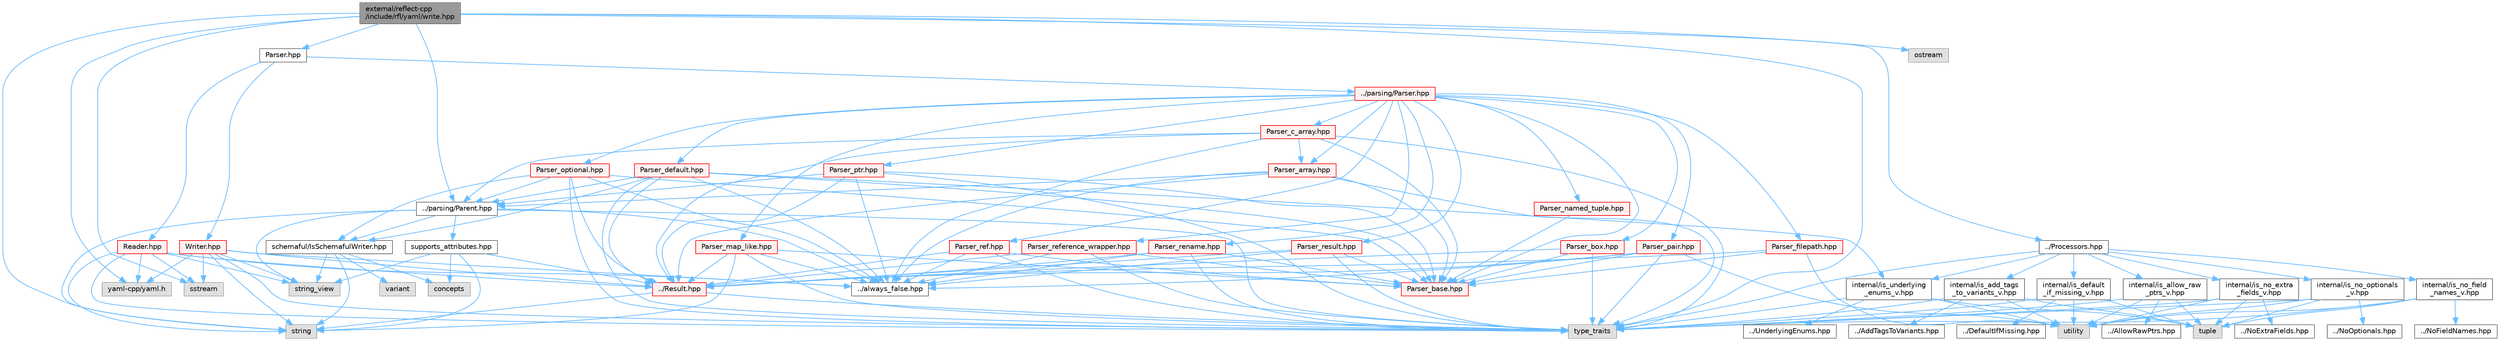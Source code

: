 digraph "external/reflect-cpp/include/rfl/yaml/write.hpp"
{
 // LATEX_PDF_SIZE
  bgcolor="transparent";
  edge [fontname=Helvetica,fontsize=10,labelfontname=Helvetica,labelfontsize=10];
  node [fontname=Helvetica,fontsize=10,shape=box,height=0.2,width=0.4];
  Node1 [id="Node000001",label="external/reflect-cpp\l/include/rfl/yaml/write.hpp",height=0.2,width=0.4,color="gray40", fillcolor="grey60", style="filled", fontcolor="black",tooltip=" "];
  Node1 -> Node2 [id="edge1_Node000001_Node000002",color="steelblue1",style="solid",tooltip=" "];
  Node2 [id="Node000002",label="yaml-cpp/yaml.h",height=0.2,width=0.4,color="grey60", fillcolor="#E0E0E0", style="filled",tooltip=" "];
  Node1 -> Node3 [id="edge2_Node000001_Node000003",color="steelblue1",style="solid",tooltip=" "];
  Node3 [id="Node000003",label="ostream",height=0.2,width=0.4,color="grey60", fillcolor="#E0E0E0", style="filled",tooltip=" "];
  Node1 -> Node4 [id="edge3_Node000001_Node000004",color="steelblue1",style="solid",tooltip=" "];
  Node4 [id="Node000004",label="sstream",height=0.2,width=0.4,color="grey60", fillcolor="#E0E0E0", style="filled",tooltip=" "];
  Node1 -> Node5 [id="edge4_Node000001_Node000005",color="steelblue1",style="solid",tooltip=" "];
  Node5 [id="Node000005",label="string",height=0.2,width=0.4,color="grey60", fillcolor="#E0E0E0", style="filled",tooltip=" "];
  Node1 -> Node6 [id="edge5_Node000001_Node000006",color="steelblue1",style="solid",tooltip=" "];
  Node6 [id="Node000006",label="type_traits",height=0.2,width=0.4,color="grey60", fillcolor="#E0E0E0", style="filled",tooltip=" "];
  Node1 -> Node7 [id="edge6_Node000001_Node000007",color="steelblue1",style="solid",tooltip=" "];
  Node7 [id="Node000007",label="../Processors.hpp",height=0.2,width=0.4,color="grey40", fillcolor="white", style="filled",URL="$_processors_8hpp.html",tooltip=" "];
  Node7 -> Node6 [id="edge7_Node000007_Node000006",color="steelblue1",style="solid",tooltip=" "];
  Node7 -> Node8 [id="edge8_Node000007_Node000008",color="steelblue1",style="solid",tooltip=" "];
  Node8 [id="Node000008",label="internal/is_add_tags\l_to_variants_v.hpp",height=0.2,width=0.4,color="grey40", fillcolor="white", style="filled",URL="$is__add__tags__to__variants__v_8hpp.html",tooltip=" "];
  Node8 -> Node9 [id="edge9_Node000008_Node000009",color="steelblue1",style="solid",tooltip=" "];
  Node9 [id="Node000009",label="tuple",height=0.2,width=0.4,color="grey60", fillcolor="#E0E0E0", style="filled",tooltip=" "];
  Node8 -> Node6 [id="edge10_Node000008_Node000006",color="steelblue1",style="solid",tooltip=" "];
  Node8 -> Node10 [id="edge11_Node000008_Node000010",color="steelblue1",style="solid",tooltip=" "];
  Node10 [id="Node000010",label="utility",height=0.2,width=0.4,color="grey60", fillcolor="#E0E0E0", style="filled",tooltip=" "];
  Node8 -> Node11 [id="edge12_Node000008_Node000011",color="steelblue1",style="solid",tooltip=" "];
  Node11 [id="Node000011",label="../AddTagsToVariants.hpp",height=0.2,width=0.4,color="grey40", fillcolor="white", style="filled",URL="$_add_tags_to_variants_8hpp.html",tooltip=" "];
  Node7 -> Node12 [id="edge13_Node000007_Node000012",color="steelblue1",style="solid",tooltip=" "];
  Node12 [id="Node000012",label="internal/is_allow_raw\l_ptrs_v.hpp",height=0.2,width=0.4,color="grey40", fillcolor="white", style="filled",URL="$is__allow__raw__ptrs__v_8hpp.html",tooltip=" "];
  Node12 -> Node9 [id="edge14_Node000012_Node000009",color="steelblue1",style="solid",tooltip=" "];
  Node12 -> Node6 [id="edge15_Node000012_Node000006",color="steelblue1",style="solid",tooltip=" "];
  Node12 -> Node10 [id="edge16_Node000012_Node000010",color="steelblue1",style="solid",tooltip=" "];
  Node12 -> Node13 [id="edge17_Node000012_Node000013",color="steelblue1",style="solid",tooltip=" "];
  Node13 [id="Node000013",label="../AllowRawPtrs.hpp",height=0.2,width=0.4,color="grey40", fillcolor="white", style="filled",URL="$_allow_raw_ptrs_8hpp.html",tooltip=" "];
  Node7 -> Node14 [id="edge18_Node000007_Node000014",color="steelblue1",style="solid",tooltip=" "];
  Node14 [id="Node000014",label="internal/is_default\l_if_missing_v.hpp",height=0.2,width=0.4,color="grey40", fillcolor="white", style="filled",URL="$is__default__if__missing__v_8hpp.html",tooltip=" "];
  Node14 -> Node9 [id="edge19_Node000014_Node000009",color="steelblue1",style="solid",tooltip=" "];
  Node14 -> Node6 [id="edge20_Node000014_Node000006",color="steelblue1",style="solid",tooltip=" "];
  Node14 -> Node10 [id="edge21_Node000014_Node000010",color="steelblue1",style="solid",tooltip=" "];
  Node14 -> Node15 [id="edge22_Node000014_Node000015",color="steelblue1",style="solid",tooltip=" "];
  Node15 [id="Node000015",label="../DefaultIfMissing.hpp",height=0.2,width=0.4,color="grey40", fillcolor="white", style="filled",URL="$_default_if_missing_8hpp.html",tooltip=" "];
  Node7 -> Node16 [id="edge23_Node000007_Node000016",color="steelblue1",style="solid",tooltip=" "];
  Node16 [id="Node000016",label="internal/is_no_extra\l_fields_v.hpp",height=0.2,width=0.4,color="grey40", fillcolor="white", style="filled",URL="$is__no__extra__fields__v_8hpp.html",tooltip=" "];
  Node16 -> Node9 [id="edge24_Node000016_Node000009",color="steelblue1",style="solid",tooltip=" "];
  Node16 -> Node6 [id="edge25_Node000016_Node000006",color="steelblue1",style="solid",tooltip=" "];
  Node16 -> Node10 [id="edge26_Node000016_Node000010",color="steelblue1",style="solid",tooltip=" "];
  Node16 -> Node17 [id="edge27_Node000016_Node000017",color="steelblue1",style="solid",tooltip=" "];
  Node17 [id="Node000017",label="../NoExtraFields.hpp",height=0.2,width=0.4,color="grey40", fillcolor="white", style="filled",URL="$_no_extra_fields_8hpp.html",tooltip=" "];
  Node7 -> Node18 [id="edge28_Node000007_Node000018",color="steelblue1",style="solid",tooltip=" "];
  Node18 [id="Node000018",label="internal/is_no_field\l_names_v.hpp",height=0.2,width=0.4,color="grey40", fillcolor="white", style="filled",URL="$is__no__field__names__v_8hpp.html",tooltip=" "];
  Node18 -> Node9 [id="edge29_Node000018_Node000009",color="steelblue1",style="solid",tooltip=" "];
  Node18 -> Node6 [id="edge30_Node000018_Node000006",color="steelblue1",style="solid",tooltip=" "];
  Node18 -> Node10 [id="edge31_Node000018_Node000010",color="steelblue1",style="solid",tooltip=" "];
  Node18 -> Node19 [id="edge32_Node000018_Node000019",color="steelblue1",style="solid",tooltip=" "];
  Node19 [id="Node000019",label="../NoFieldNames.hpp",height=0.2,width=0.4,color="grey40", fillcolor="white", style="filled",URL="$_no_field_names_8hpp.html",tooltip=" "];
  Node7 -> Node20 [id="edge33_Node000007_Node000020",color="steelblue1",style="solid",tooltip=" "];
  Node20 [id="Node000020",label="internal/is_no_optionals\l_v.hpp",height=0.2,width=0.4,color="grey40", fillcolor="white", style="filled",URL="$is__no__optionals__v_8hpp.html",tooltip=" "];
  Node20 -> Node9 [id="edge34_Node000020_Node000009",color="steelblue1",style="solid",tooltip=" "];
  Node20 -> Node6 [id="edge35_Node000020_Node000006",color="steelblue1",style="solid",tooltip=" "];
  Node20 -> Node10 [id="edge36_Node000020_Node000010",color="steelblue1",style="solid",tooltip=" "];
  Node20 -> Node21 [id="edge37_Node000020_Node000021",color="steelblue1",style="solid",tooltip=" "];
  Node21 [id="Node000021",label="../NoOptionals.hpp",height=0.2,width=0.4,color="grey40", fillcolor="white", style="filled",URL="$_no_optionals_8hpp.html",tooltip=" "];
  Node7 -> Node22 [id="edge38_Node000007_Node000022",color="steelblue1",style="solid",tooltip=" "];
  Node22 [id="Node000022",label="internal/is_underlying\l_enums_v.hpp",height=0.2,width=0.4,color="grey40", fillcolor="white", style="filled",URL="$is__underlying__enums__v_8hpp.html",tooltip=" "];
  Node22 -> Node9 [id="edge39_Node000022_Node000009",color="steelblue1",style="solid",tooltip=" "];
  Node22 -> Node6 [id="edge40_Node000022_Node000006",color="steelblue1",style="solid",tooltip=" "];
  Node22 -> Node10 [id="edge41_Node000022_Node000010",color="steelblue1",style="solid",tooltip=" "];
  Node22 -> Node23 [id="edge42_Node000022_Node000023",color="steelblue1",style="solid",tooltip=" "];
  Node23 [id="Node000023",label="../UnderlyingEnums.hpp",height=0.2,width=0.4,color="grey40", fillcolor="white", style="filled",URL="$_underlying_enums_8hpp.html",tooltip=" "];
  Node1 -> Node24 [id="edge43_Node000001_Node000024",color="steelblue1",style="solid",tooltip=" "];
  Node24 [id="Node000024",label="../parsing/Parent.hpp",height=0.2,width=0.4,color="grey40", fillcolor="white", style="filled",URL="$_parent_8hpp.html",tooltip=" "];
  Node24 -> Node5 [id="edge44_Node000024_Node000005",color="steelblue1",style="solid",tooltip=" "];
  Node24 -> Node25 [id="edge45_Node000024_Node000025",color="steelblue1",style="solid",tooltip=" "];
  Node25 [id="Node000025",label="string_view",height=0.2,width=0.4,color="grey60", fillcolor="#E0E0E0", style="filled",tooltip=" "];
  Node24 -> Node6 [id="edge46_Node000024_Node000006",color="steelblue1",style="solid",tooltip=" "];
  Node24 -> Node26 [id="edge47_Node000024_Node000026",color="steelblue1",style="solid",tooltip=" "];
  Node26 [id="Node000026",label="../always_false.hpp",height=0.2,width=0.4,color="grey40", fillcolor="white", style="filled",URL="$always__false_8hpp.html",tooltip=" "];
  Node24 -> Node27 [id="edge48_Node000024_Node000027",color="steelblue1",style="solid",tooltip=" "];
  Node27 [id="Node000027",label="schemaful/IsSchemafulWriter.hpp",height=0.2,width=0.4,color="grey40", fillcolor="white", style="filled",URL="$_is_schemaful_writer_8hpp.html",tooltip=" "];
  Node27 -> Node28 [id="edge49_Node000027_Node000028",color="steelblue1",style="solid",tooltip=" "];
  Node28 [id="Node000028",label="concepts",height=0.2,width=0.4,color="grey60", fillcolor="#E0E0E0", style="filled",tooltip=" "];
  Node27 -> Node5 [id="edge50_Node000027_Node000005",color="steelblue1",style="solid",tooltip=" "];
  Node27 -> Node25 [id="edge51_Node000027_Node000025",color="steelblue1",style="solid",tooltip=" "];
  Node27 -> Node29 [id="edge52_Node000027_Node000029",color="steelblue1",style="solid",tooltip=" "];
  Node29 [id="Node000029",label="variant",height=0.2,width=0.4,color="grey60", fillcolor="#E0E0E0", style="filled",tooltip=" "];
  Node24 -> Node30 [id="edge53_Node000024_Node000030",color="steelblue1",style="solid",tooltip=" "];
  Node30 [id="Node000030",label="supports_attributes.hpp",height=0.2,width=0.4,color="grey40", fillcolor="white", style="filled",URL="$supports__attributes_8hpp.html",tooltip=" "];
  Node30 -> Node28 [id="edge54_Node000030_Node000028",color="steelblue1",style="solid",tooltip=" "];
  Node30 -> Node5 [id="edge55_Node000030_Node000005",color="steelblue1",style="solid",tooltip=" "];
  Node30 -> Node25 [id="edge56_Node000030_Node000025",color="steelblue1",style="solid",tooltip=" "];
  Node30 -> Node31 [id="edge57_Node000030_Node000031",color="steelblue1",style="solid",tooltip=" "];
  Node31 [id="Node000031",label="../Result.hpp",height=0.2,width=0.4,color="red", fillcolor="#FFF0F0", style="filled",URL="$_result_8hpp.html",tooltip=" "];
  Node31 -> Node5 [id="edge58_Node000031_Node000005",color="steelblue1",style="solid",tooltip=" "];
  Node31 -> Node6 [id="edge59_Node000031_Node000006",color="steelblue1",style="solid",tooltip=" "];
  Node1 -> Node39 [id="edge60_Node000001_Node000039",color="steelblue1",style="solid",tooltip=" "];
  Node39 [id="Node000039",label="Parser.hpp",height=0.2,width=0.4,color="grey40", fillcolor="white", style="filled",URL="$yaml_2_parser_8hpp.html",tooltip=" "];
  Node39 -> Node40 [id="edge61_Node000039_Node000040",color="steelblue1",style="solid",tooltip=" "];
  Node40 [id="Node000040",label="../parsing/Parser.hpp",height=0.2,width=0.4,color="red", fillcolor="#FFF0F0", style="filled",URL="$parsing_2_parser_8hpp.html",tooltip=" "];
  Node40 -> Node41 [id="edge62_Node000040_Node000041",color="steelblue1",style="solid",tooltip=" "];
  Node41 [id="Node000041",label="Parser_array.hpp",height=0.2,width=0.4,color="red", fillcolor="#FFF0F0", style="filled",URL="$_parser__array_8hpp.html",tooltip=" "];
  Node41 -> Node6 [id="edge63_Node000041_Node000006",color="steelblue1",style="solid",tooltip=" "];
  Node41 -> Node31 [id="edge64_Node000041_Node000031",color="steelblue1",style="solid",tooltip=" "];
  Node41 -> Node26 [id="edge65_Node000041_Node000026",color="steelblue1",style="solid",tooltip=" "];
  Node41 -> Node24 [id="edge66_Node000041_Node000024",color="steelblue1",style="solid",tooltip=" "];
  Node41 -> Node54 [id="edge67_Node000041_Node000054",color="steelblue1",style="solid",tooltip=" "];
  Node54 [id="Node000054",label="Parser_base.hpp",height=0.2,width=0.4,color="red", fillcolor="#FFF0F0", style="filled",URL="$_parser__base_8hpp.html",tooltip=" "];
  Node40 -> Node54 [id="edge68_Node000040_Node000054",color="steelblue1",style="solid",tooltip=" "];
  Node40 -> Node81 [id="edge69_Node000040_Node000081",color="steelblue1",style="solid",tooltip=" "];
  Node81 [id="Node000081",label="Parser_box.hpp",height=0.2,width=0.4,color="red", fillcolor="#FFF0F0", style="filled",URL="$_parser__box_8hpp.html",tooltip=" "];
  Node81 -> Node6 [id="edge70_Node000081_Node000006",color="steelblue1",style="solid",tooltip=" "];
  Node81 -> Node31 [id="edge71_Node000081_Node000031",color="steelblue1",style="solid",tooltip=" "];
  Node81 -> Node54 [id="edge72_Node000081_Node000054",color="steelblue1",style="solid",tooltip=" "];
  Node40 -> Node83 [id="edge73_Node000040_Node000083",color="steelblue1",style="solid",tooltip=" "];
  Node83 [id="Node000083",label="Parser_c_array.hpp",height=0.2,width=0.4,color="red", fillcolor="#FFF0F0", style="filled",URL="$_parser__c__array_8hpp.html",tooltip=" "];
  Node83 -> Node6 [id="edge74_Node000083_Node000006",color="steelblue1",style="solid",tooltip=" "];
  Node83 -> Node31 [id="edge75_Node000083_Node000031",color="steelblue1",style="solid",tooltip=" "];
  Node83 -> Node26 [id="edge76_Node000083_Node000026",color="steelblue1",style="solid",tooltip=" "];
  Node83 -> Node24 [id="edge77_Node000083_Node000024",color="steelblue1",style="solid",tooltip=" "];
  Node83 -> Node41 [id="edge78_Node000083_Node000041",color="steelblue1",style="solid",tooltip=" "];
  Node83 -> Node54 [id="edge79_Node000083_Node000054",color="steelblue1",style="solid",tooltip=" "];
  Node40 -> Node84 [id="edge80_Node000040_Node000084",color="steelblue1",style="solid",tooltip=" "];
  Node84 [id="Node000084",label="Parser_default.hpp",height=0.2,width=0.4,color="red", fillcolor="#FFF0F0", style="filled",URL="$_parser__default_8hpp.html",tooltip=" "];
  Node84 -> Node6 [id="edge81_Node000084_Node000006",color="steelblue1",style="solid",tooltip=" "];
  Node84 -> Node31 [id="edge82_Node000084_Node000031",color="steelblue1",style="solid",tooltip=" "];
  Node84 -> Node26 [id="edge83_Node000084_Node000026",color="steelblue1",style="solid",tooltip=" "];
  Node84 -> Node22 [id="edge84_Node000084_Node000022",color="steelblue1",style="solid",tooltip=" "];
  Node84 -> Node24 [id="edge85_Node000084_Node000024",color="steelblue1",style="solid",tooltip=" "];
  Node84 -> Node54 [id="edge86_Node000084_Node000054",color="steelblue1",style="solid",tooltip=" "];
  Node84 -> Node27 [id="edge87_Node000084_Node000027",color="steelblue1",style="solid",tooltip=" "];
  Node40 -> Node172 [id="edge88_Node000040_Node000172",color="steelblue1",style="solid",tooltip=" "];
  Node172 [id="Node000172",label="Parser_filepath.hpp",height=0.2,width=0.4,color="red", fillcolor="#FFF0F0", style="filled",URL="$_parser__filepath_8hpp.html",tooltip=" "];
  Node172 -> Node10 [id="edge89_Node000172_Node000010",color="steelblue1",style="solid",tooltip=" "];
  Node172 -> Node31 [id="edge90_Node000172_Node000031",color="steelblue1",style="solid",tooltip=" "];
  Node172 -> Node54 [id="edge91_Node000172_Node000054",color="steelblue1",style="solid",tooltip=" "];
  Node40 -> Node174 [id="edge92_Node000040_Node000174",color="steelblue1",style="solid",tooltip=" "];
  Node174 [id="Node000174",label="Parser_map_like.hpp",height=0.2,width=0.4,color="red", fillcolor="#FFF0F0", style="filled",URL="$_parser__map__like_8hpp.html",tooltip=" "];
  Node174 -> Node5 [id="edge93_Node000174_Node000005",color="steelblue1",style="solid",tooltip=" "];
  Node174 -> Node6 [id="edge94_Node000174_Node000006",color="steelblue1",style="solid",tooltip=" "];
  Node174 -> Node31 [id="edge95_Node000174_Node000031",color="steelblue1",style="solid",tooltip=" "];
  Node174 -> Node26 [id="edge96_Node000174_Node000026",color="steelblue1",style="solid",tooltip=" "];
  Node174 -> Node54 [id="edge97_Node000174_Node000054",color="steelblue1",style="solid",tooltip=" "];
  Node40 -> Node179 [id="edge98_Node000040_Node000179",color="steelblue1",style="solid",tooltip=" "];
  Node179 [id="Node000179",label="Parser_named_tuple.hpp",height=0.2,width=0.4,color="red", fillcolor="#FFF0F0", style="filled",URL="$_parser__named__tuple_8hpp.html",tooltip=" "];
  Node179 -> Node54 [id="edge99_Node000179_Node000054",color="steelblue1",style="solid",tooltip=" "];
  Node40 -> Node200 [id="edge100_Node000040_Node000200",color="steelblue1",style="solid",tooltip=" "];
  Node200 [id="Node000200",label="Parser_optional.hpp",height=0.2,width=0.4,color="red", fillcolor="#FFF0F0", style="filled",URL="$_parser__optional_8hpp.html",tooltip=" "];
  Node200 -> Node6 [id="edge101_Node000200_Node000006",color="steelblue1",style="solid",tooltip=" "];
  Node200 -> Node31 [id="edge102_Node000200_Node000031",color="steelblue1",style="solid",tooltip=" "];
  Node200 -> Node26 [id="edge103_Node000200_Node000026",color="steelblue1",style="solid",tooltip=" "];
  Node200 -> Node24 [id="edge104_Node000200_Node000024",color="steelblue1",style="solid",tooltip=" "];
  Node200 -> Node54 [id="edge105_Node000200_Node000054",color="steelblue1",style="solid",tooltip=" "];
  Node200 -> Node27 [id="edge106_Node000200_Node000027",color="steelblue1",style="solid",tooltip=" "];
  Node40 -> Node202 [id="edge107_Node000040_Node000202",color="steelblue1",style="solid",tooltip=" "];
  Node202 [id="Node000202",label="Parser_pair.hpp",height=0.2,width=0.4,color="red", fillcolor="#FFF0F0", style="filled",URL="$_parser__pair_8hpp.html",tooltip=" "];
  Node202 -> Node6 [id="edge108_Node000202_Node000006",color="steelblue1",style="solid",tooltip=" "];
  Node202 -> Node10 [id="edge109_Node000202_Node000010",color="steelblue1",style="solid",tooltip=" "];
  Node202 -> Node31 [id="edge110_Node000202_Node000031",color="steelblue1",style="solid",tooltip=" "];
  Node202 -> Node26 [id="edge111_Node000202_Node000026",color="steelblue1",style="solid",tooltip=" "];
  Node202 -> Node54 [id="edge112_Node000202_Node000054",color="steelblue1",style="solid",tooltip=" "];
  Node40 -> Node203 [id="edge113_Node000040_Node000203",color="steelblue1",style="solid",tooltip=" "];
  Node203 [id="Node000203",label="Parser_ptr.hpp",height=0.2,width=0.4,color="red", fillcolor="#FFF0F0", style="filled",URL="$_parser__ptr_8hpp.html",tooltip=" "];
  Node203 -> Node6 [id="edge114_Node000203_Node000006",color="steelblue1",style="solid",tooltip=" "];
  Node203 -> Node31 [id="edge115_Node000203_Node000031",color="steelblue1",style="solid",tooltip=" "];
  Node203 -> Node26 [id="edge116_Node000203_Node000026",color="steelblue1",style="solid",tooltip=" "];
  Node203 -> Node24 [id="edge117_Node000203_Node000024",color="steelblue1",style="solid",tooltip=" "];
  Node203 -> Node54 [id="edge118_Node000203_Node000054",color="steelblue1",style="solid",tooltip=" "];
  Node40 -> Node204 [id="edge119_Node000040_Node000204",color="steelblue1",style="solid",tooltip=" "];
  Node204 [id="Node000204",label="Parser_ref.hpp",height=0.2,width=0.4,color="red", fillcolor="#FFF0F0", style="filled",URL="$_parser__ref_8hpp.html",tooltip=" "];
  Node204 -> Node6 [id="edge120_Node000204_Node000006",color="steelblue1",style="solid",tooltip=" "];
  Node204 -> Node31 [id="edge121_Node000204_Node000031",color="steelblue1",style="solid",tooltip=" "];
  Node204 -> Node26 [id="edge122_Node000204_Node000026",color="steelblue1",style="solid",tooltip=" "];
  Node204 -> Node54 [id="edge123_Node000204_Node000054",color="steelblue1",style="solid",tooltip=" "];
  Node40 -> Node205 [id="edge124_Node000040_Node000205",color="steelblue1",style="solid",tooltip=" "];
  Node205 [id="Node000205",label="Parser_reference_wrapper.hpp",height=0.2,width=0.4,color="red", fillcolor="#FFF0F0", style="filled",URL="$_parser__reference__wrapper_8hpp.html",tooltip=" "];
  Node205 -> Node6 [id="edge125_Node000205_Node000006",color="steelblue1",style="solid",tooltip=" "];
  Node205 -> Node31 [id="edge126_Node000205_Node000031",color="steelblue1",style="solid",tooltip=" "];
  Node205 -> Node26 [id="edge127_Node000205_Node000026",color="steelblue1",style="solid",tooltip=" "];
  Node205 -> Node54 [id="edge128_Node000205_Node000054",color="steelblue1",style="solid",tooltip=" "];
  Node40 -> Node206 [id="edge129_Node000040_Node000206",color="steelblue1",style="solid",tooltip=" "];
  Node206 [id="Node000206",label="Parser_rename.hpp",height=0.2,width=0.4,color="red", fillcolor="#FFF0F0", style="filled",URL="$_parser__rename_8hpp.html",tooltip=" "];
  Node206 -> Node6 [id="edge130_Node000206_Node000006",color="steelblue1",style="solid",tooltip=" "];
  Node206 -> Node31 [id="edge131_Node000206_Node000031",color="steelblue1",style="solid",tooltip=" "];
  Node206 -> Node26 [id="edge132_Node000206_Node000026",color="steelblue1",style="solid",tooltip=" "];
  Node206 -> Node54 [id="edge133_Node000206_Node000054",color="steelblue1",style="solid",tooltip=" "];
  Node40 -> Node207 [id="edge134_Node000040_Node000207",color="steelblue1",style="solid",tooltip=" "];
  Node207 [id="Node000207",label="Parser_result.hpp",height=0.2,width=0.4,color="red", fillcolor="#FFF0F0", style="filled",URL="$_parser__result_8hpp.html",tooltip=" "];
  Node207 -> Node6 [id="edge135_Node000207_Node000006",color="steelblue1",style="solid",tooltip=" "];
  Node207 -> Node31 [id="edge136_Node000207_Node000031",color="steelblue1",style="solid",tooltip=" "];
  Node207 -> Node26 [id="edge137_Node000207_Node000026",color="steelblue1",style="solid",tooltip=" "];
  Node207 -> Node54 [id="edge138_Node000207_Node000054",color="steelblue1",style="solid",tooltip=" "];
  Node39 -> Node245 [id="edge139_Node000039_Node000245",color="steelblue1",style="solid",tooltip=" "];
  Node245 [id="Node000245",label="Reader.hpp",height=0.2,width=0.4,color="red", fillcolor="#FFF0F0", style="filled",URL="$yaml_2_reader_8hpp.html",tooltip=" "];
  Node245 -> Node2 [id="edge140_Node000245_Node000002",color="steelblue1",style="solid",tooltip=" "];
  Node245 -> Node4 [id="edge141_Node000245_Node000004",color="steelblue1",style="solid",tooltip=" "];
  Node245 -> Node5 [id="edge142_Node000245_Node000005",color="steelblue1",style="solid",tooltip=" "];
  Node245 -> Node25 [id="edge143_Node000245_Node000025",color="steelblue1",style="solid",tooltip=" "];
  Node245 -> Node6 [id="edge144_Node000245_Node000006",color="steelblue1",style="solid",tooltip=" "];
  Node245 -> Node31 [id="edge145_Node000245_Node000031",color="steelblue1",style="solid",tooltip=" "];
  Node245 -> Node26 [id="edge146_Node000245_Node000026",color="steelblue1",style="solid",tooltip=" "];
  Node39 -> Node247 [id="edge147_Node000039_Node000247",color="steelblue1",style="solid",tooltip=" "];
  Node247 [id="Node000247",label="Writer.hpp",height=0.2,width=0.4,color="red", fillcolor="#FFF0F0", style="filled",URL="$yaml_2_writer_8hpp.html",tooltip=" "];
  Node247 -> Node2 [id="edge148_Node000247_Node000002",color="steelblue1",style="solid",tooltip=" "];
  Node247 -> Node4 [id="edge149_Node000247_Node000004",color="steelblue1",style="solid",tooltip=" "];
  Node247 -> Node5 [id="edge150_Node000247_Node000005",color="steelblue1",style="solid",tooltip=" "];
  Node247 -> Node25 [id="edge151_Node000247_Node000025",color="steelblue1",style="solid",tooltip=" "];
  Node247 -> Node6 [id="edge152_Node000247_Node000006",color="steelblue1",style="solid",tooltip=" "];
  Node247 -> Node31 [id="edge153_Node000247_Node000031",color="steelblue1",style="solid",tooltip=" "];
  Node247 -> Node26 [id="edge154_Node000247_Node000026",color="steelblue1",style="solid",tooltip=" "];
}
